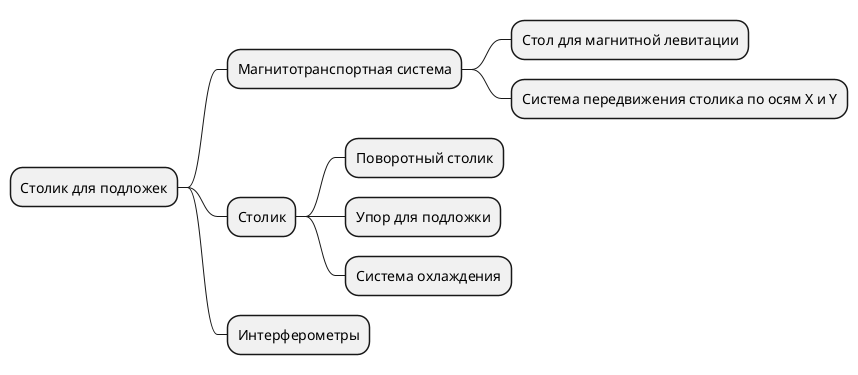 @startmindmap
* Столик для подложек
** Магнитотранспортная система
*** Стол для магнитной левитации
*** Система передвижения столика по осям X и Y
** Столик
*** Поворотный столик
*** Упор для подложки
*** Система охлаждения
** Интерферометры
@endmindmap